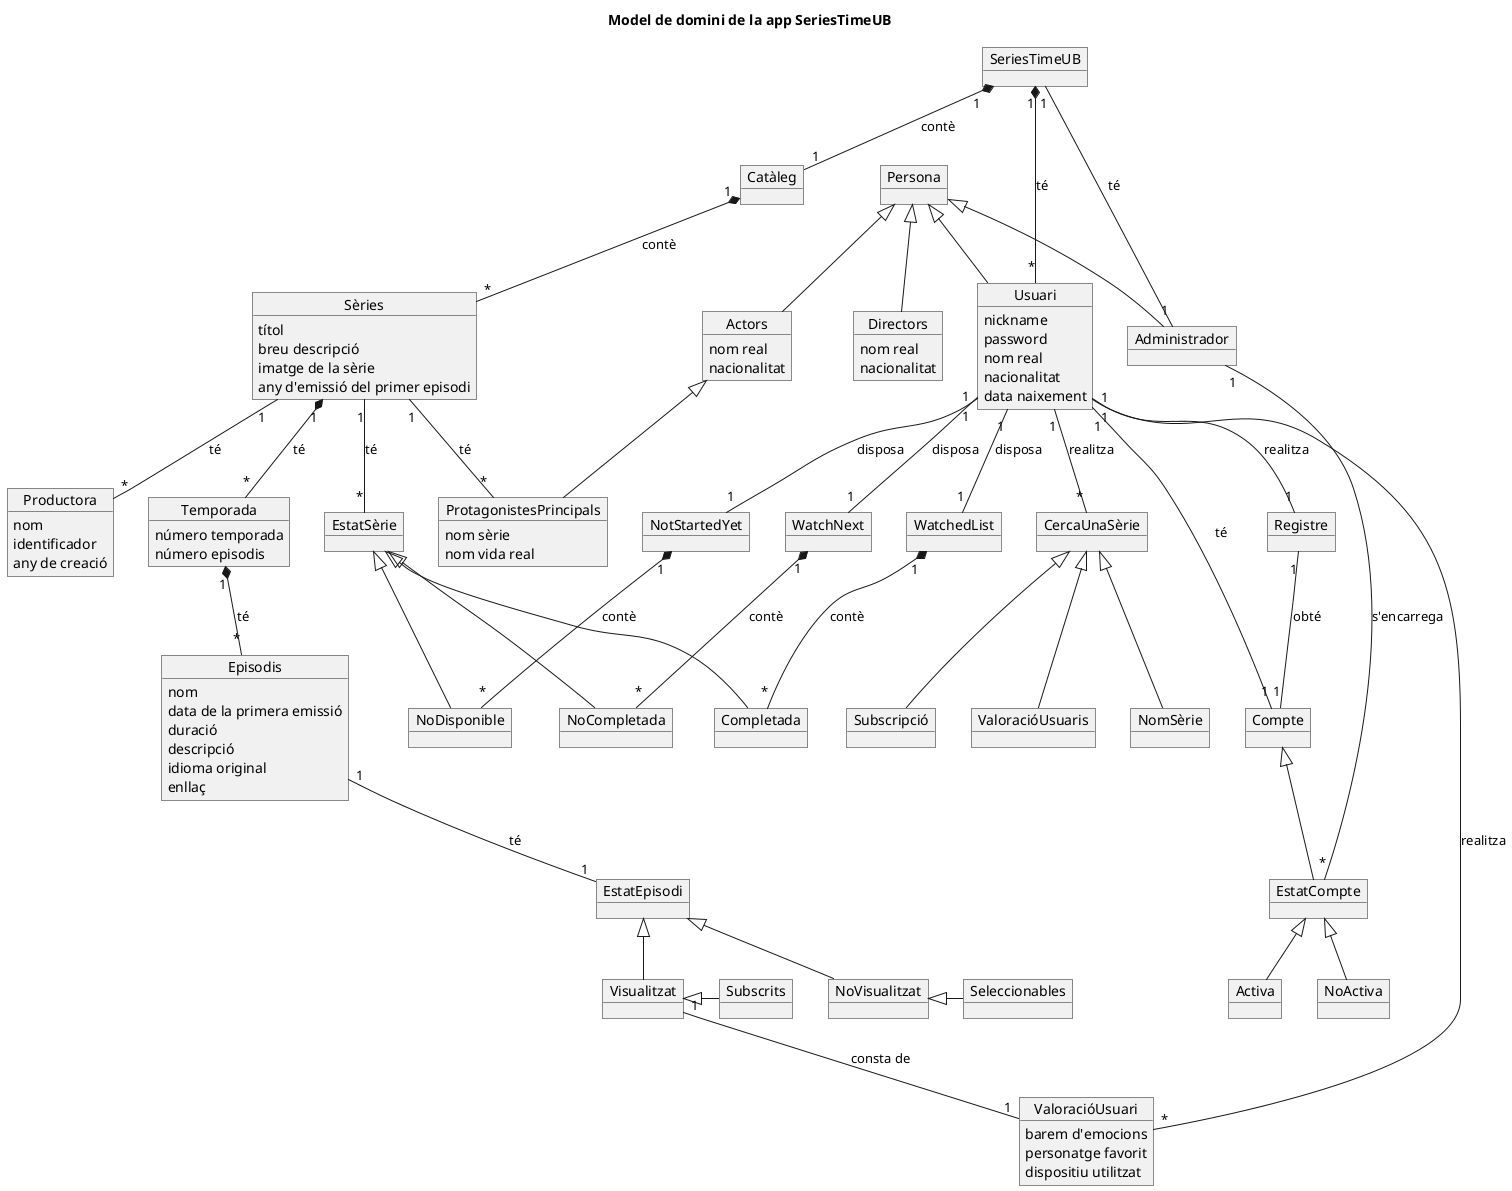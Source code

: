 @startuml

title Model de domini de la app SeriesTimeUB

object SeriesTimeUB
object Catàleg
object Sèries{
    títol
    breu descripció
    imatge de la sèrie
    any d'emissió del primer episodi
}
object Temporada{
    número temporada
    número episodis
}
object Episodis{
    nom
    data de la primera emissió
    duració
    descripció
    idioma original
    enllaç
}
object Persona
object Usuari{
    nickname
    password
    nom real
    nacionalitat
    data naixement
}
object Actors{
    nom real
    nacionalitat
}
object Directors{
    nom real
    nacionalitat
}
object ProtagonistesPrincipals{
    nom sèrie
    nom vida real
}
object Productora{
    nom
    identificador
    any de creació
}
object Registre
object WatchedList
object WatchNext
object NotStartedYet
object EstatSèrie
object Completada
object NoCompletada
object NoDisponible
object EstatEpisodi
object Visualitzat
object NoVisualitzat
object Subscrits
object Seleccionables
object ValoracióUsuari{
    barem d'emocions
    personatge favorit
    dispositiu utilitzat
}
object Administrador
object Compte
object EstatCompte
object Activa
object NoActiva
object CercaUnaSèrie
object ValoracióUsuaris
object NomSèrie
object Subscripció

SeriesTimeUB "1" *-- "1" Catàleg :contè
Catàleg "1" *-- "*" Sèries :contè
Sèries "1" *-- "*" Temporada :té
Temporada "1" *-- "*" Episodis :té
SeriesTimeUB "1" *-- "*" Usuari :té
WatchedList "1" *--"*" Completada :contè
WatchNext "1" *--"*" NoCompletada :contè
NotStartedYet "1" *--"*" NoDisponible :contè

Persona <|-- Actors
Persona <|-- Directors
Persona <|-- Usuari
Persona <|-- Administrador
Actors <|-- ProtagonistesPrincipals
EstatSèrie <|-- Completada
EstatSèrie <|-- NoCompletada
EstatSèrie <|-- NoDisponible
EstatEpisodi <|-- Visualitzat
EstatEpisodi <|-- NoVisualitzat
Visualitzat <|-Subscrits
NoVisualitzat <|- Seleccionables
Compte <|-- EstatCompte
EstatCompte <|-- Activa
EstatCompte <|-- NoActiva
CercaUnaSèrie <|-- ValoracióUsuaris
CercaUnaSèrie <|-- NomSèrie
CercaUnaSèrie <|-- Subscripció


Sèries "1" -- "*" Productora :té
Sèries "1" -- "*" ProtagonistesPrincipals :té
Sèries "1" -- "*" EstatSèrie :té
Episodis "1" -- "1" EstatEpisodi :té
Usuari "1" -- "1" Registre :realitza
Usuari "1" -- "1" WatchedList :disposa
Usuari "1" -- "1" WatchNext :disposa
Usuari "1" -- "1" NotStartedYet :disposa
Usuari "1" -- "*" ValoracióUsuari :realitza
Visualitzat "1" -- "1" ValoracióUsuari: consta de
SeriesTimeUB "1" -- "1" Administrador: té
Usuari "1" -- "1" Compte: té
Administrador "1" -- "*" EstatCompte: s'encarrega
Registre "1" -- "1" Compte: obté
Usuari "1" -- "*" CercaUnaSèrie: realitza

@enduml